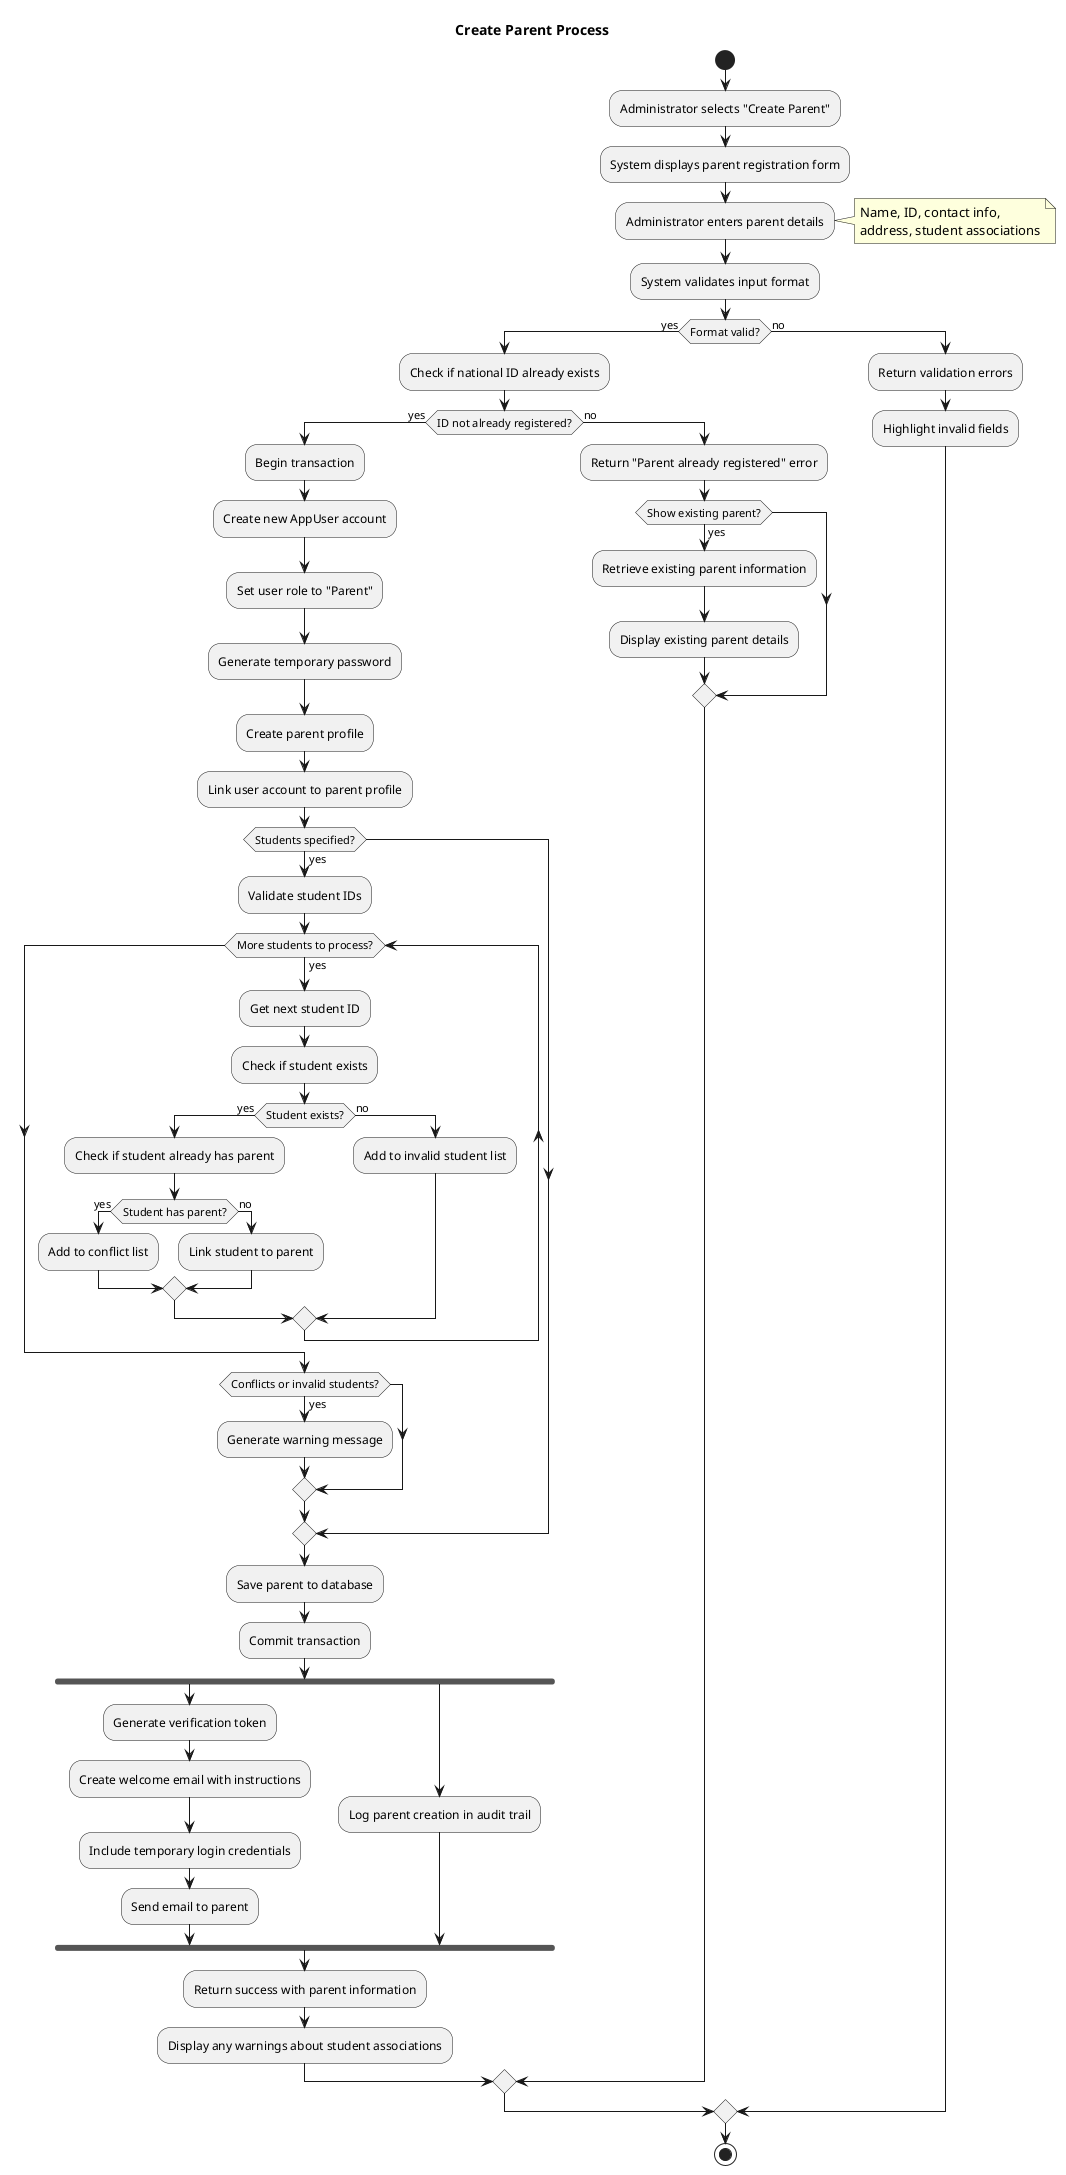 @startuml Create Parent Process
title Create Parent Process

start
:Administrator selects "Create Parent";
:System displays parent registration form;

:Administrator enters parent details;
note right
  Name, ID, contact info,
  address, student associations
end note

:System validates input format;
if (Format valid?) then (yes)
  :Check if national ID already exists;
  
  if (ID not already registered?) then (yes)
    :Begin transaction;
    
    ' User account creation
    :Create new AppUser account;
    :Set user role to "Parent";
    :Generate temporary password;
    
    ' Parent profile creation
    :Create parent profile;
    :Link user account to parent profile;
    
    ' Student association
    if (Students specified?) then (yes)
      :Validate student IDs;
      
      while (More students to process?) is (yes)
        :Get next student ID;
        :Check if student exists;
        
        if (Student exists?) then (yes)
          :Check if student already has parent;
          
          if (Student has parent?) then (yes)
            :Add to conflict list;
          else (no)
            :Link student to parent;
          endif
        else (no)
          :Add to invalid student list;
        endif
      endwhile
      
      if (Conflicts or invalid students?) then (yes)
        :Generate warning message;
      endif
    endif
    
    :Save parent to database;
    :Commit transaction;
    
    fork
      :Generate verification token;
      :Create welcome email with instructions;
      :Include temporary login credentials;
      :Send email to parent;
    fork again
      :Log parent creation in audit trail;
    endfork
    
    :Return success with parent information;
    :Display any warnings about student associations;
    
  else (no)
    :Return "Parent already registered" error;
    
    if (Show existing parent?) then (yes)
      :Retrieve existing parent information;
      :Display existing parent details;
    endif
  endif
else (no)
  :Return validation errors;
  :Highlight invalid fields;
endif

stop
@enduml
